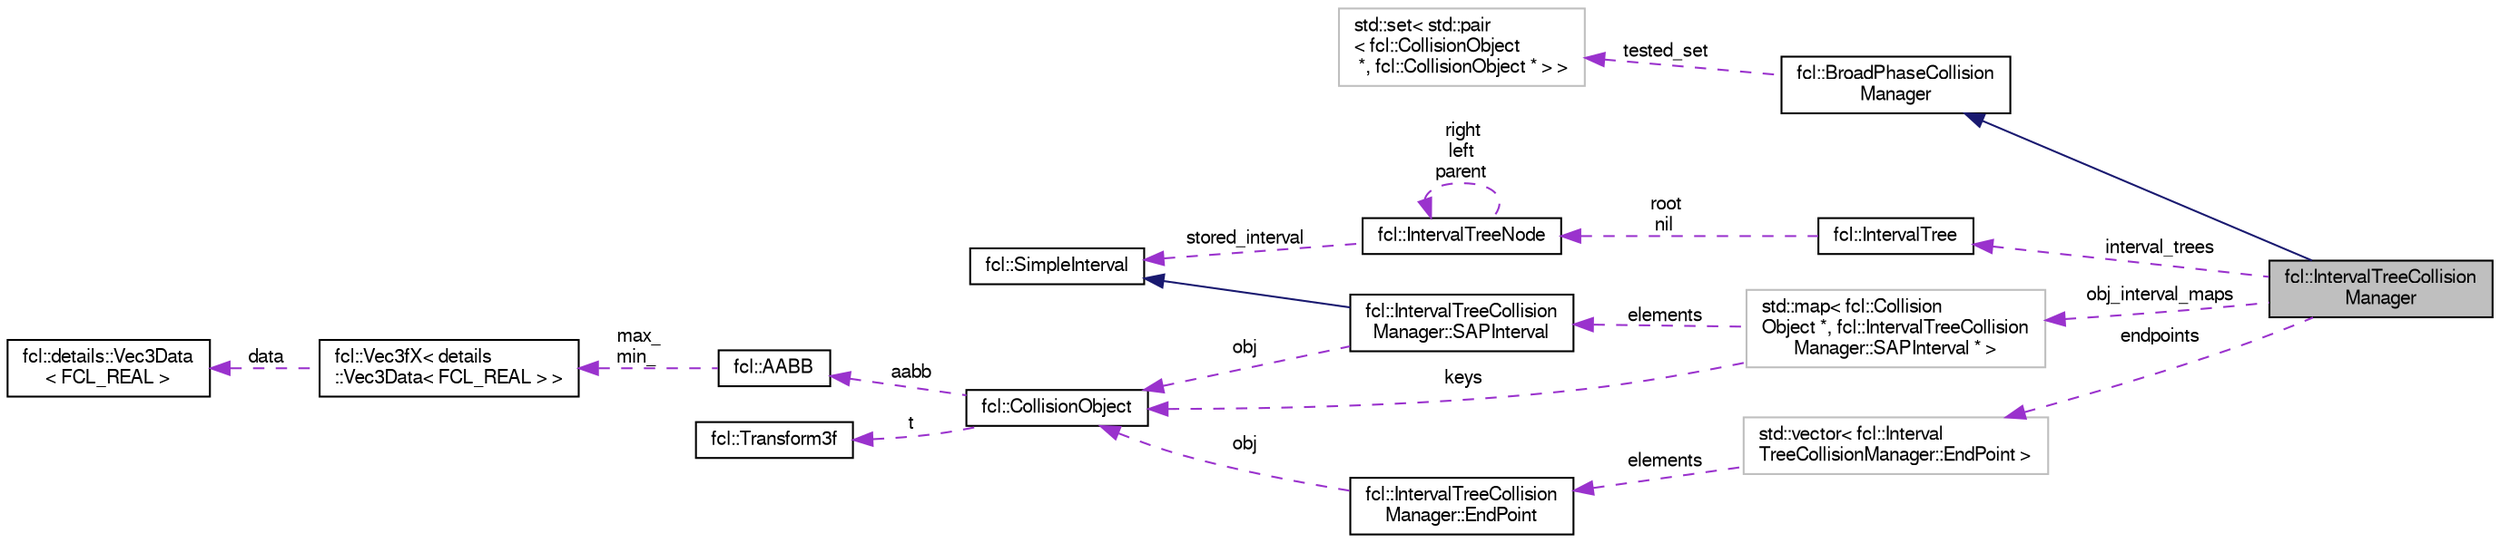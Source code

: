 digraph "fcl::IntervalTreeCollisionManager"
{
  edge [fontname="FreeSans",fontsize="10",labelfontname="FreeSans",labelfontsize="10"];
  node [fontname="FreeSans",fontsize="10",shape=record];
  rankdir="LR";
  Node1 [label="fcl::IntervalTreeCollision\lManager",height=0.2,width=0.4,color="black", fillcolor="grey75", style="filled" fontcolor="black"];
  Node2 -> Node1 [dir="back",color="midnightblue",fontsize="10",style="solid",fontname="FreeSans"];
  Node2 [label="fcl::BroadPhaseCollision\lManager",height=0.2,width=0.4,color="black", fillcolor="white", style="filled",URL="$a00006.html",tooltip="Base class for broad phase collision. It helps to accelerate the collision/distance between N objects..."];
  Node3 -> Node2 [dir="back",color="darkorchid3",fontsize="10",style="dashed",label=" tested_set" ,fontname="FreeSans"];
  Node3 [label="std::set\< std::pair\l\< fcl::CollisionObject\l *, fcl::CollisionObject * \> \>",height=0.2,width=0.4,color="grey75", fillcolor="white", style="filled"];
  Node4 -> Node1 [dir="back",color="darkorchid3",fontsize="10",style="dashed",label=" interval_trees" ,fontname="FreeSans"];
  Node4 [label="fcl::IntervalTree",height=0.2,width=0.4,color="black", fillcolor="white", style="filled",URL="$a00075.html",tooltip="Interval tree. "];
  Node5 -> Node4 [dir="back",color="darkorchid3",fontsize="10",style="dashed",label=" root\nnil" ,fontname="FreeSans"];
  Node5 [label="fcl::IntervalTreeNode",height=0.2,width=0.4,color="black", fillcolor="white", style="filled",URL="$a00077.html",tooltip="The node for interval tree. "];
  Node6 -> Node5 [dir="back",color="darkorchid3",fontsize="10",style="dashed",label=" stored_interval" ,fontname="FreeSans"];
  Node6 [label="fcl::SimpleInterval",height=0.2,width=0.4,color="black", fillcolor="white", style="filled",URL="$a00194.html",tooltip="Interval trees implemented using red-black-trees as described in the book Introduction_To_Algorithms_..."];
  Node5 -> Node5 [dir="back",color="darkorchid3",fontsize="10",style="dashed",label=" right\nleft\nparent" ,fontname="FreeSans"];
  Node7 -> Node1 [dir="back",color="darkorchid3",fontsize="10",style="dashed",label=" endpoints" ,fontname="FreeSans"];
  Node7 [label="std::vector\< fcl::Interval\lTreeCollisionManager::EndPoint \>",height=0.2,width=0.4,color="grey75", fillcolor="white", style="filled"];
  Node8 -> Node7 [dir="back",color="darkorchid3",fontsize="10",style="dashed",label=" elements" ,fontname="FreeSans"];
  Node8 [label="fcl::IntervalTreeCollision\lManager::EndPoint",height=0.2,width=0.4,color="black", fillcolor="white", style="filled",URL="$a00050.html",tooltip="SAP end point. "];
  Node9 -> Node8 [dir="back",color="darkorchid3",fontsize="10",style="dashed",label=" obj" ,fontname="FreeSans"];
  Node9 [label="fcl::CollisionObject",height=0.2,width=0.4,color="black", fillcolor="white", style="filled",URL="$a00029.html",tooltip="the object for collision or distance computation, contains the geometry and the transform information..."];
  Node10 -> Node9 [dir="back",color="darkorchid3",fontsize="10",style="dashed",label=" aabb" ,fontname="FreeSans"];
  Node10 [label="fcl::AABB",height=0.2,width=0.4,color="black", fillcolor="white", style="filled",URL="$a00003.html",tooltip="A class describing the AABB collision structure, which is a box in 3D space determined by two diagona..."];
  Node11 -> Node10 [dir="back",color="darkorchid3",fontsize="10",style="dashed",label=" max_\nmin_" ,fontname="FreeSans"];
  Node11 [label="fcl::Vec3fX\< details\l::Vec3Data\< FCL_REAL \> \>",height=0.2,width=0.4,color="black", fillcolor="white", style="filled",URL="$a00223.html"];
  Node12 -> Node11 [dir="back",color="darkorchid3",fontsize="10",style="dashed",label=" data" ,fontname="FreeSans"];
  Node12 [label="fcl::details::Vec3Data\l\< FCL_REAL \>",height=0.2,width=0.4,color="black", fillcolor="white", style="filled",URL="$a00222.html"];
  Node13 -> Node9 [dir="back",color="darkorchid3",fontsize="10",style="dashed",label=" t" ,fontname="FreeSans"];
  Node13 [label="fcl::Transform3f",height=0.2,width=0.4,color="black", fillcolor="white", style="filled",URL="$a00212.html",tooltip="Simple transform class used locally by InterpMotion. "];
  Node14 -> Node1 [dir="back",color="darkorchid3",fontsize="10",style="dashed",label=" obj_interval_maps" ,fontname="FreeSans"];
  Node14 [label="std::map\< fcl::Collision\lObject *, fcl::IntervalTreeCollision\lManager::SAPInterval * \>",height=0.2,width=0.4,color="grey75", fillcolor="white", style="filled"];
  Node9 -> Node14 [dir="back",color="darkorchid3",fontsize="10",style="dashed",label=" keys" ,fontname="FreeSans"];
  Node15 -> Node14 [dir="back",color="darkorchid3",fontsize="10",style="dashed",label=" elements" ,fontname="FreeSans"];
  Node15 [label="fcl::IntervalTreeCollision\lManager::SAPInterval",height=0.2,width=0.4,color="black", fillcolor="white", style="filled",URL="$a00167.html",tooltip="Extention interval tree&#39;s interval to SAP interval, adding more information. "];
  Node6 -> Node15 [dir="back",color="midnightblue",fontsize="10",style="solid",fontname="FreeSans"];
  Node9 -> Node15 [dir="back",color="darkorchid3",fontsize="10",style="dashed",label=" obj" ,fontname="FreeSans"];
}
